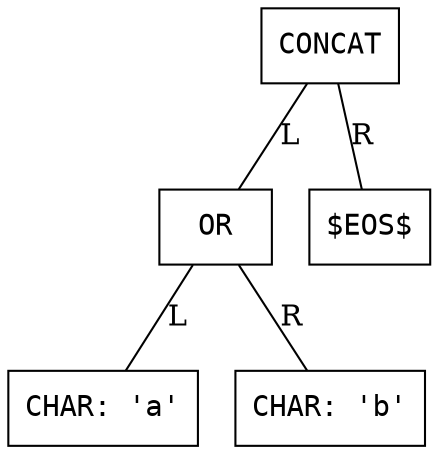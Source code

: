 digraph AST {
  node [shape=box, fontname="Courier"];
  edge [arrowhead=none];

  0 [label="CONCAT"];
  1 [label="OR"];
  2 [label="CHAR: 'a'"];
  1 -> 2 [label="L"];
  3 [label="CHAR: 'b'"];
  1 -> 3 [label="R"];
  0 -> 1 [label="L"];
  4 [label="$EOS$"];
  0 -> 4 [label="R"];
}

